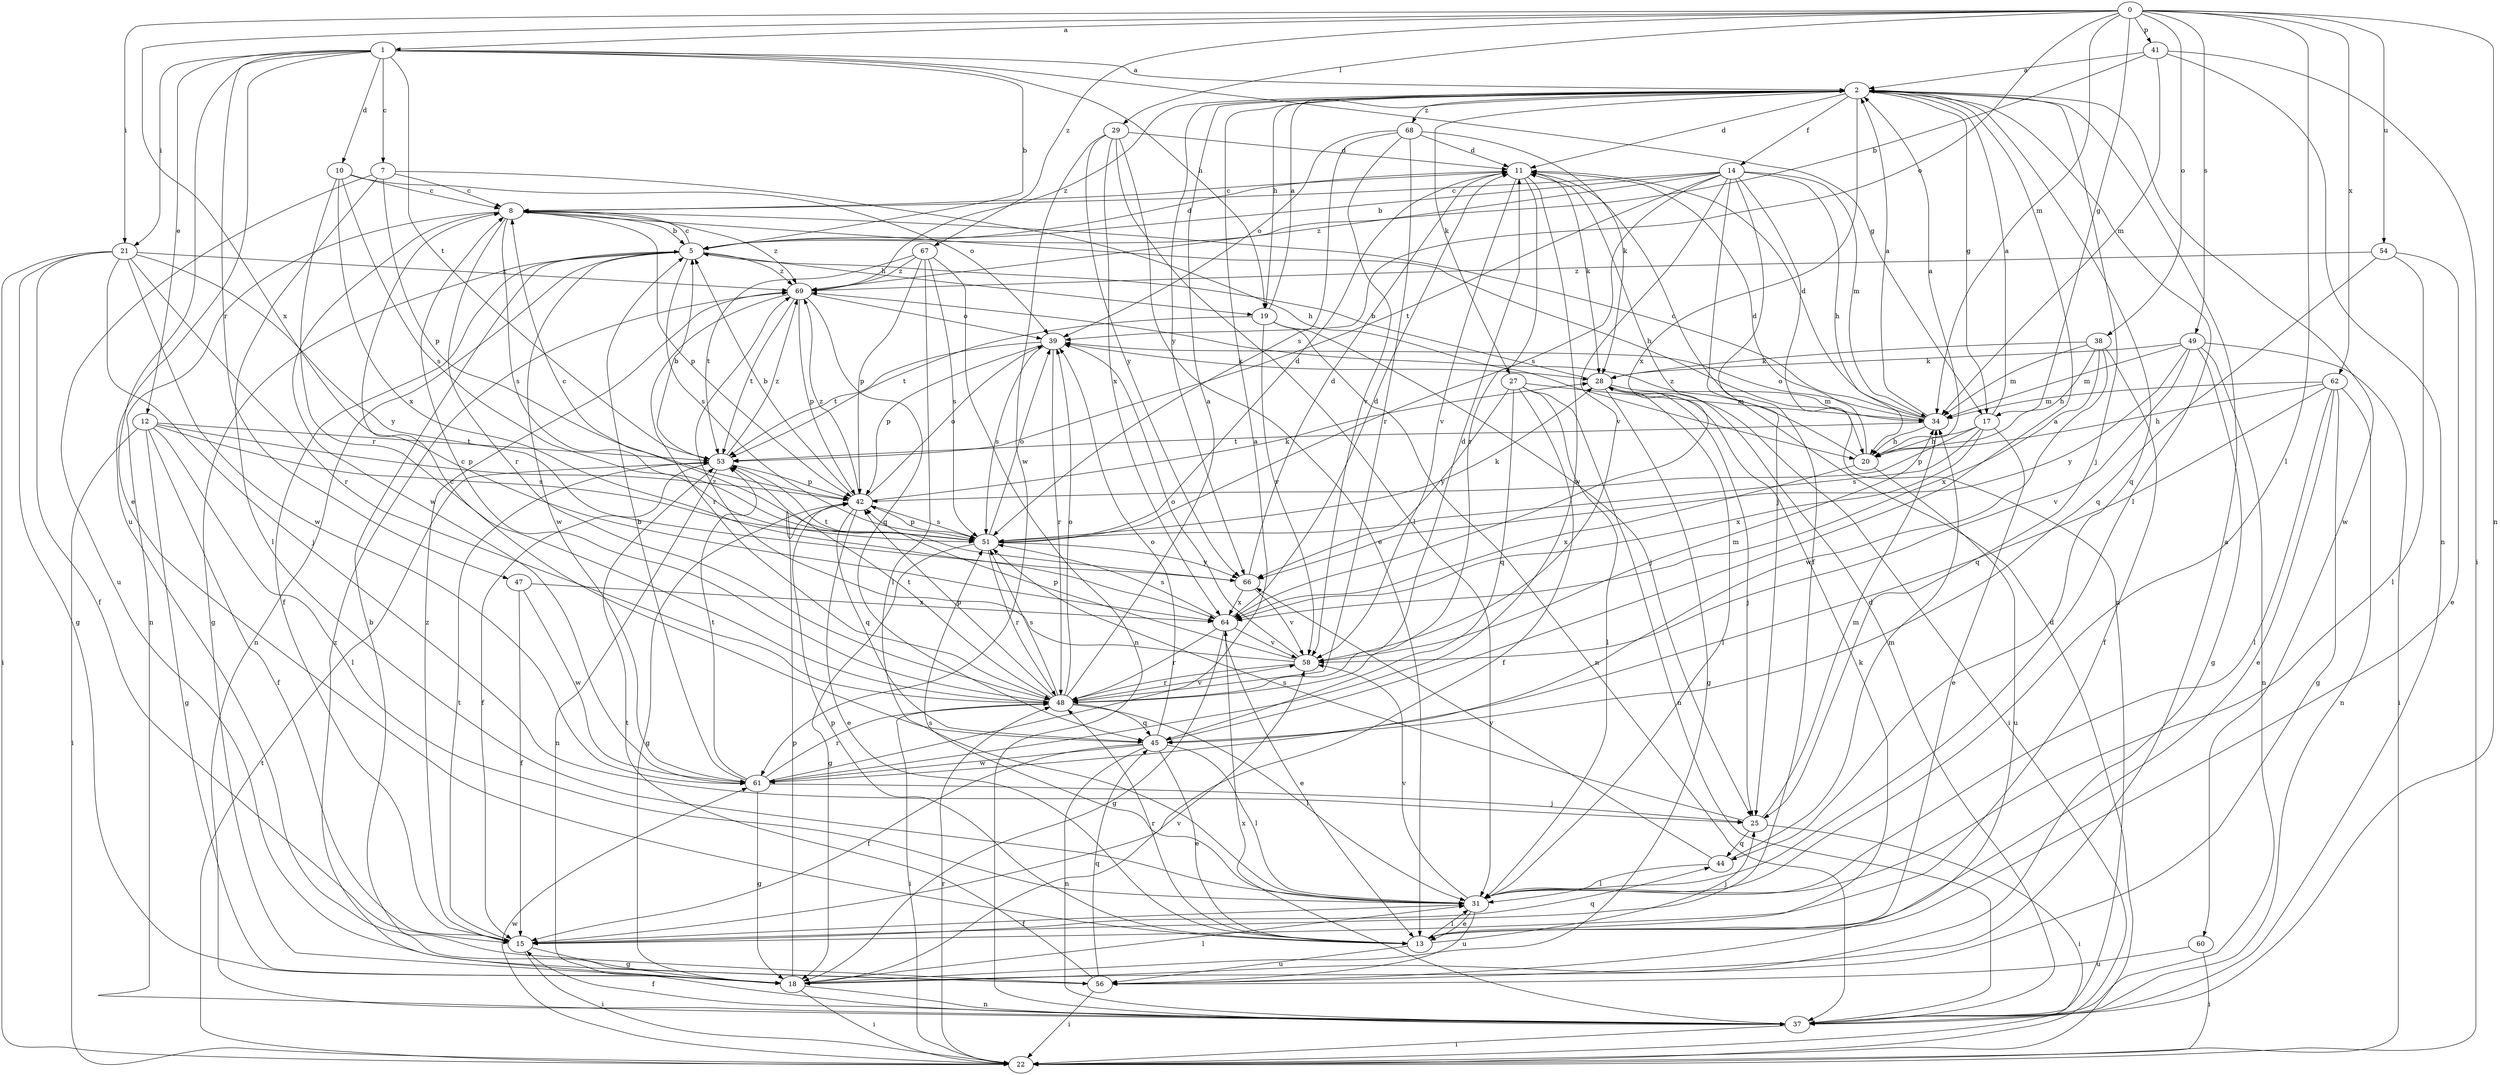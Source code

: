 strict digraph  {
0;
1;
2;
5;
7;
8;
10;
11;
12;
13;
14;
15;
17;
18;
19;
20;
21;
22;
25;
27;
28;
29;
31;
34;
37;
38;
39;
41;
42;
44;
45;
47;
48;
49;
51;
53;
54;
56;
58;
60;
61;
62;
64;
66;
67;
68;
69;
0 -> 1  [label=a];
0 -> 17  [label=g];
0 -> 21  [label=i];
0 -> 29  [label=l];
0 -> 31  [label=l];
0 -> 34  [label=m];
0 -> 37  [label=n];
0 -> 38  [label=o];
0 -> 39  [label=o];
0 -> 41  [label=p];
0 -> 49  [label=s];
0 -> 54  [label=u];
0 -> 62  [label=x];
0 -> 64  [label=x];
0 -> 67  [label=z];
1 -> 2  [label=a];
1 -> 5  [label=b];
1 -> 7  [label=c];
1 -> 10  [label=d];
1 -> 12  [label=e];
1 -> 13  [label=e];
1 -> 17  [label=g];
1 -> 19  [label=h];
1 -> 21  [label=i];
1 -> 47  [label=r];
1 -> 53  [label=t];
1 -> 56  [label=u];
2 -> 11  [label=d];
2 -> 14  [label=f];
2 -> 17  [label=g];
2 -> 19  [label=h];
2 -> 25  [label=j];
2 -> 27  [label=k];
2 -> 31  [label=l];
2 -> 44  [label=q];
2 -> 60  [label=w];
2 -> 64  [label=x];
2 -> 66  [label=y];
2 -> 68  [label=z];
2 -> 69  [label=z];
5 -> 8  [label=c];
5 -> 11  [label=d];
5 -> 15  [label=f];
5 -> 18  [label=g];
5 -> 19  [label=h];
5 -> 37  [label=n];
5 -> 51  [label=s];
5 -> 61  [label=w];
5 -> 69  [label=z];
7 -> 8  [label=c];
7 -> 20  [label=h];
7 -> 31  [label=l];
7 -> 42  [label=p];
7 -> 56  [label=u];
8 -> 5  [label=b];
8 -> 20  [label=h];
8 -> 37  [label=n];
8 -> 42  [label=p];
8 -> 48  [label=r];
8 -> 51  [label=s];
8 -> 61  [label=w];
8 -> 69  [label=z];
10 -> 8  [label=c];
10 -> 39  [label=o];
10 -> 48  [label=r];
10 -> 51  [label=s];
10 -> 64  [label=x];
11 -> 8  [label=c];
11 -> 28  [label=k];
11 -> 48  [label=r];
11 -> 58  [label=v];
11 -> 61  [label=w];
12 -> 15  [label=f];
12 -> 18  [label=g];
12 -> 22  [label=i];
12 -> 31  [label=l];
12 -> 42  [label=p];
12 -> 51  [label=s];
12 -> 53  [label=t];
13 -> 25  [label=j];
13 -> 28  [label=k];
13 -> 31  [label=l];
13 -> 42  [label=p];
13 -> 48  [label=r];
13 -> 56  [label=u];
14 -> 5  [label=b];
14 -> 8  [label=c];
14 -> 15  [label=f];
14 -> 20  [label=h];
14 -> 25  [label=j];
14 -> 34  [label=m];
14 -> 37  [label=n];
14 -> 51  [label=s];
14 -> 53  [label=t];
14 -> 58  [label=v];
14 -> 69  [label=z];
15 -> 18  [label=g];
15 -> 22  [label=i];
15 -> 44  [label=q];
15 -> 53  [label=t];
15 -> 69  [label=z];
17 -> 2  [label=a];
17 -> 13  [label=e];
17 -> 20  [label=h];
17 -> 42  [label=p];
17 -> 51  [label=s];
17 -> 64  [label=x];
18 -> 22  [label=i];
18 -> 31  [label=l];
18 -> 37  [label=n];
18 -> 42  [label=p];
18 -> 58  [label=v];
18 -> 69  [label=z];
19 -> 2  [label=a];
19 -> 25  [label=j];
19 -> 37  [label=n];
19 -> 53  [label=t];
19 -> 58  [label=v];
20 -> 2  [label=a];
20 -> 11  [label=d];
20 -> 56  [label=u];
20 -> 64  [label=x];
20 -> 69  [label=z];
21 -> 15  [label=f];
21 -> 18  [label=g];
21 -> 22  [label=i];
21 -> 25  [label=j];
21 -> 48  [label=r];
21 -> 61  [label=w];
21 -> 66  [label=y];
21 -> 69  [label=z];
22 -> 11  [label=d];
22 -> 48  [label=r];
22 -> 53  [label=t];
22 -> 61  [label=w];
25 -> 22  [label=i];
25 -> 34  [label=m];
25 -> 44  [label=q];
25 -> 51  [label=s];
27 -> 15  [label=f];
27 -> 31  [label=l];
27 -> 34  [label=m];
27 -> 37  [label=n];
27 -> 45  [label=q];
27 -> 66  [label=y];
28 -> 5  [label=b];
28 -> 18  [label=g];
28 -> 22  [label=i];
28 -> 25  [label=j];
28 -> 31  [label=l];
28 -> 34  [label=m];
29 -> 11  [label=d];
29 -> 13  [label=e];
29 -> 31  [label=l];
29 -> 61  [label=w];
29 -> 64  [label=x];
29 -> 66  [label=y];
31 -> 13  [label=e];
31 -> 15  [label=f];
31 -> 51  [label=s];
31 -> 56  [label=u];
31 -> 58  [label=v];
34 -> 2  [label=a];
34 -> 8  [label=c];
34 -> 11  [label=d];
34 -> 20  [label=h];
34 -> 39  [label=o];
34 -> 53  [label=t];
37 -> 11  [label=d];
37 -> 15  [label=f];
37 -> 22  [label=i];
37 -> 64  [label=x];
38 -> 15  [label=f];
38 -> 20  [label=h];
38 -> 28  [label=k];
38 -> 34  [label=m];
38 -> 61  [label=w];
38 -> 64  [label=x];
39 -> 28  [label=k];
39 -> 42  [label=p];
39 -> 48  [label=r];
39 -> 51  [label=s];
39 -> 53  [label=t];
41 -> 2  [label=a];
41 -> 5  [label=b];
41 -> 22  [label=i];
41 -> 34  [label=m];
41 -> 37  [label=n];
42 -> 5  [label=b];
42 -> 13  [label=e];
42 -> 18  [label=g];
42 -> 28  [label=k];
42 -> 39  [label=o];
42 -> 45  [label=q];
42 -> 51  [label=s];
42 -> 69  [label=z];
44 -> 31  [label=l];
44 -> 34  [label=m];
44 -> 66  [label=y];
45 -> 2  [label=a];
45 -> 8  [label=c];
45 -> 13  [label=e];
45 -> 15  [label=f];
45 -> 31  [label=l];
45 -> 37  [label=n];
45 -> 39  [label=o];
45 -> 61  [label=w];
47 -> 15  [label=f];
47 -> 61  [label=w];
47 -> 64  [label=x];
48 -> 2  [label=a];
48 -> 8  [label=c];
48 -> 11  [label=d];
48 -> 22  [label=i];
48 -> 31  [label=l];
48 -> 39  [label=o];
48 -> 42  [label=p];
48 -> 45  [label=q];
48 -> 51  [label=s];
48 -> 53  [label=t];
48 -> 58  [label=v];
49 -> 18  [label=g];
49 -> 22  [label=i];
49 -> 28  [label=k];
49 -> 34  [label=m];
49 -> 37  [label=n];
49 -> 58  [label=v];
49 -> 66  [label=y];
51 -> 8  [label=c];
51 -> 11  [label=d];
51 -> 18  [label=g];
51 -> 28  [label=k];
51 -> 39  [label=o];
51 -> 42  [label=p];
51 -> 48  [label=r];
51 -> 66  [label=y];
53 -> 5  [label=b];
53 -> 15  [label=f];
53 -> 37  [label=n];
53 -> 42  [label=p];
53 -> 69  [label=z];
54 -> 13  [label=e];
54 -> 31  [label=l];
54 -> 45  [label=q];
54 -> 69  [label=z];
56 -> 2  [label=a];
56 -> 5  [label=b];
56 -> 22  [label=i];
56 -> 45  [label=q];
56 -> 53  [label=t];
58 -> 34  [label=m];
58 -> 39  [label=o];
58 -> 42  [label=p];
58 -> 48  [label=r];
58 -> 69  [label=z];
60 -> 22  [label=i];
60 -> 56  [label=u];
61 -> 2  [label=a];
61 -> 5  [label=b];
61 -> 18  [label=g];
61 -> 25  [label=j];
61 -> 48  [label=r];
61 -> 53  [label=t];
62 -> 13  [label=e];
62 -> 18  [label=g];
62 -> 20  [label=h];
62 -> 31  [label=l];
62 -> 34  [label=m];
62 -> 37  [label=n];
62 -> 45  [label=q];
64 -> 11  [label=d];
64 -> 13  [label=e];
64 -> 18  [label=g];
64 -> 48  [label=r];
64 -> 51  [label=s];
64 -> 58  [label=v];
66 -> 11  [label=d];
66 -> 53  [label=t];
66 -> 58  [label=v];
66 -> 64  [label=x];
67 -> 31  [label=l];
67 -> 37  [label=n];
67 -> 42  [label=p];
67 -> 51  [label=s];
67 -> 53  [label=t];
67 -> 69  [label=z];
68 -> 11  [label=d];
68 -> 28  [label=k];
68 -> 39  [label=o];
68 -> 48  [label=r];
68 -> 51  [label=s];
68 -> 58  [label=v];
69 -> 39  [label=o];
69 -> 42  [label=p];
69 -> 45  [label=q];
69 -> 48  [label=r];
69 -> 53  [label=t];
}
